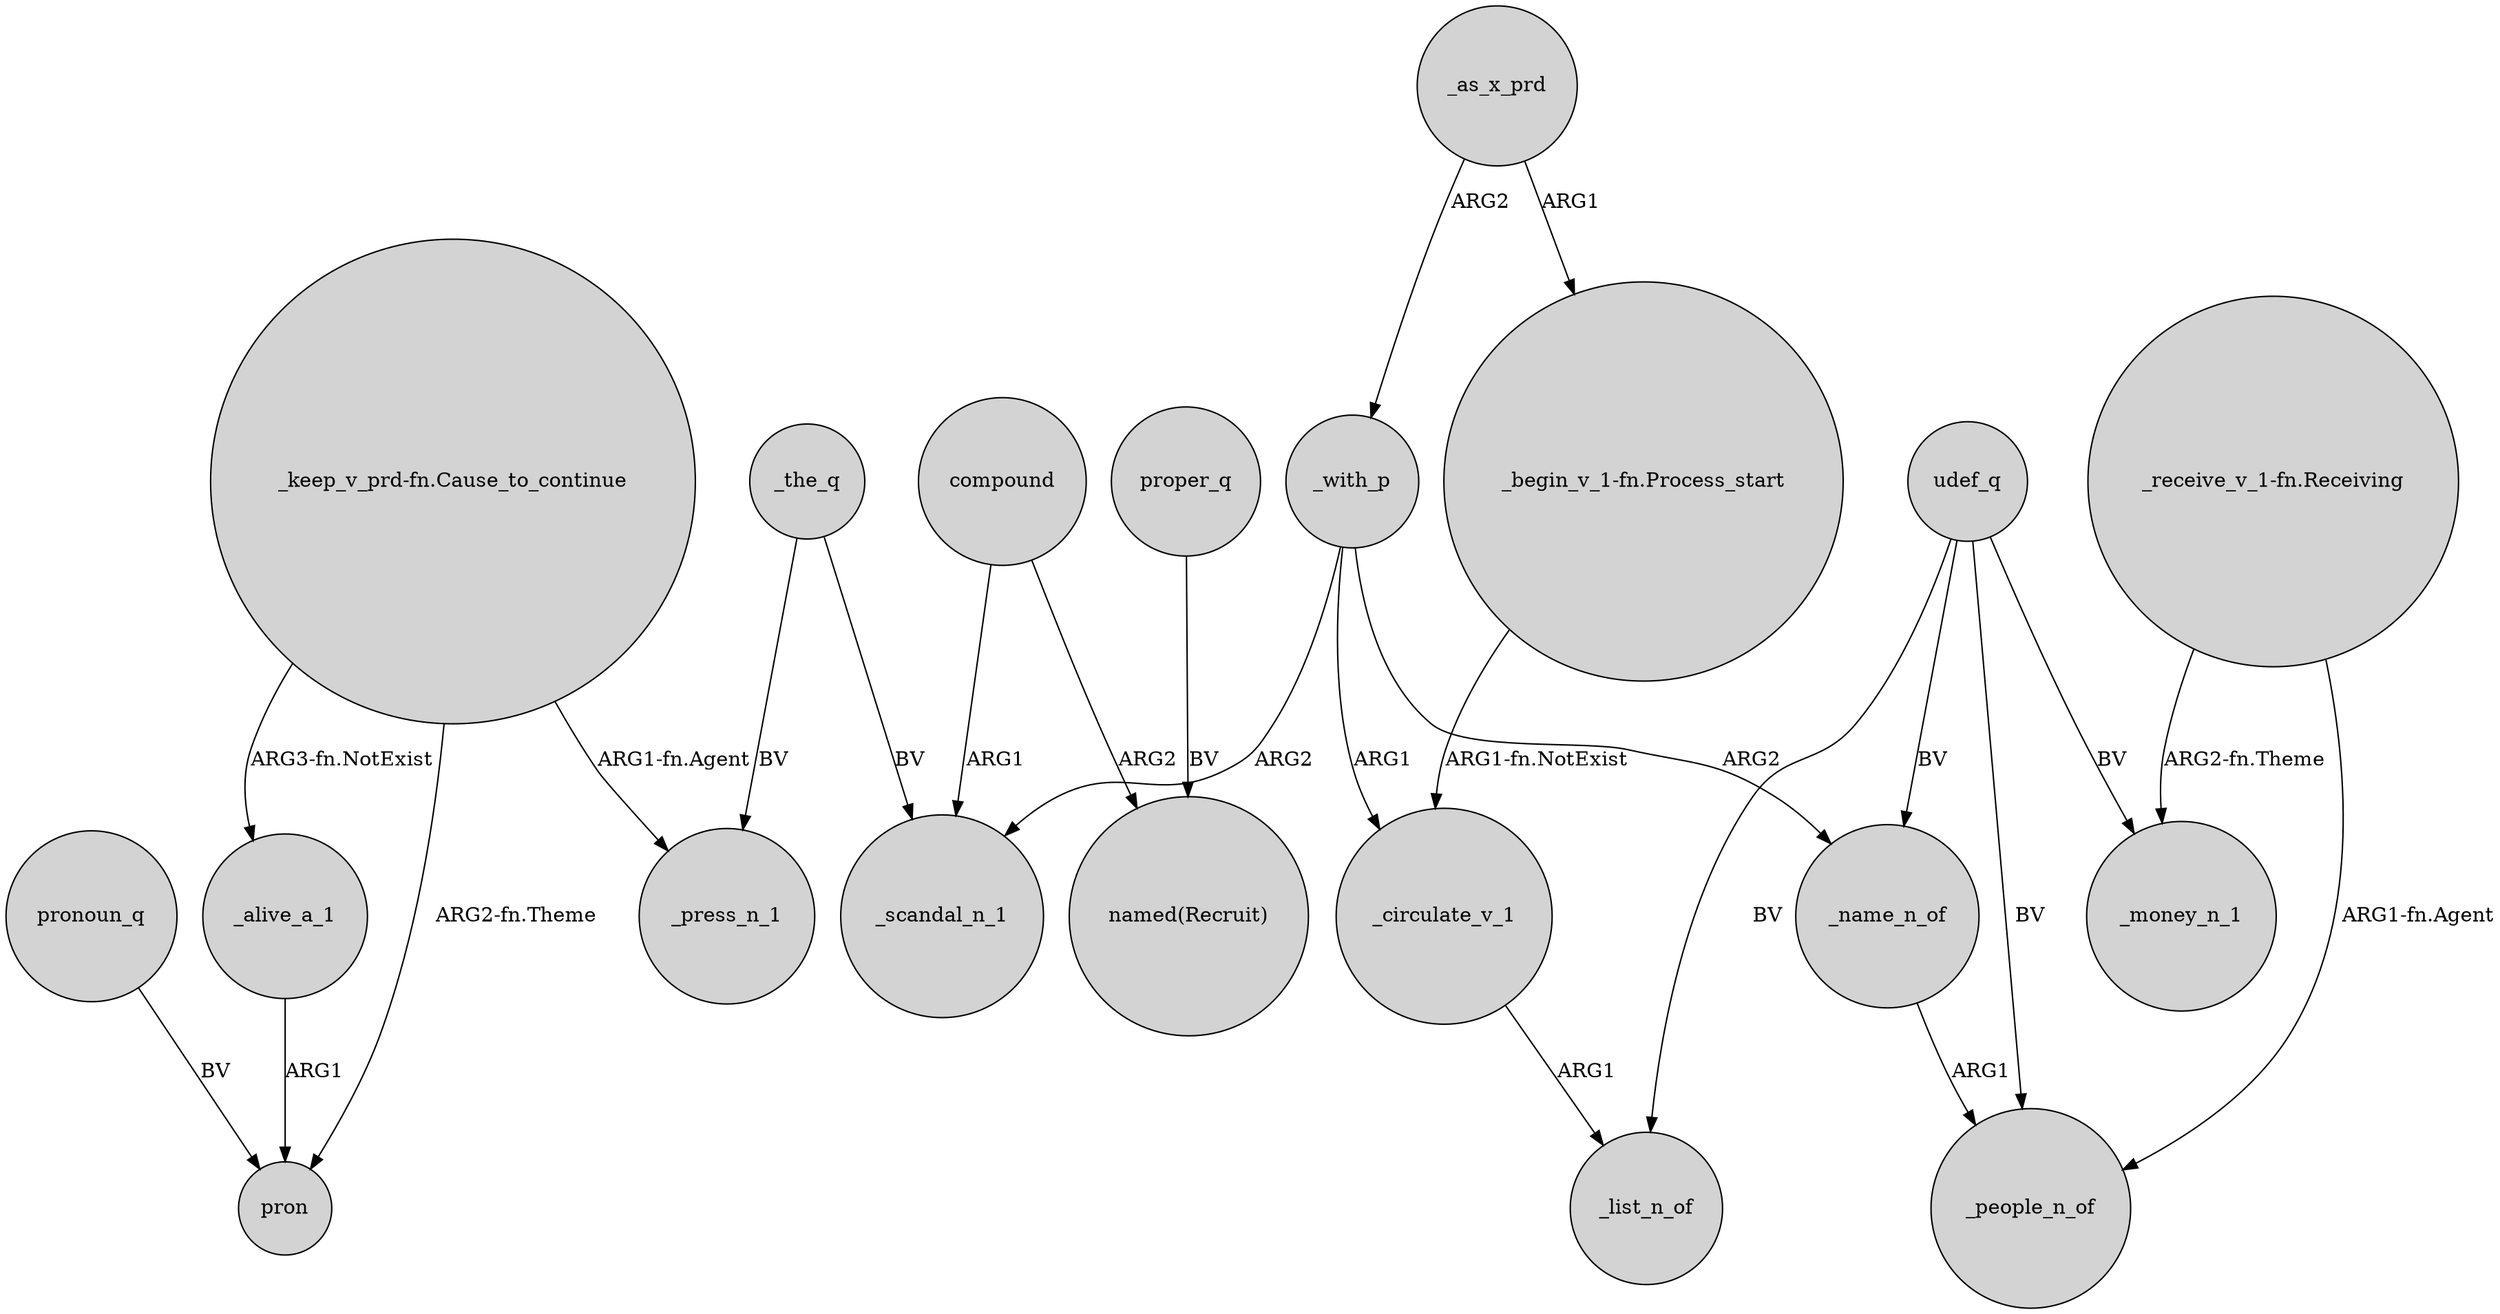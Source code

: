 digraph {
	node [shape=circle style=filled]
	_as_x_prd -> _with_p [label=ARG2]
	_alive_a_1 -> pron [label=ARG1]
	udef_q -> _money_n_1 [label=BV]
	_the_q -> _press_n_1 [label=BV]
	_with_p -> _scandal_n_1 [label=ARG2]
	proper_q -> "named(Recruit)" [label=BV]
	"_keep_v_prd-fn.Cause_to_continue" -> _press_n_1 [label="ARG1-fn.Agent"]
	compound -> "named(Recruit)" [label=ARG2]
	compound -> _scandal_n_1 [label=ARG1]
	_as_x_prd -> "_begin_v_1-fn.Process_start" [label=ARG1]
	_the_q -> _scandal_n_1 [label=BV]
	pronoun_q -> pron [label=BV]
	udef_q -> _people_n_of [label=BV]
	"_keep_v_prd-fn.Cause_to_continue" -> _alive_a_1 [label="ARG3-fn.NotExist"]
	_with_p -> _circulate_v_1 [label=ARG1]
	udef_q -> _list_n_of [label=BV]
	_circulate_v_1 -> _list_n_of [label=ARG1]
	_name_n_of -> _people_n_of [label=ARG1]
	"_begin_v_1-fn.Process_start" -> _circulate_v_1 [label="ARG1-fn.NotExist"]
	_with_p -> _name_n_of [label=ARG2]
	"_keep_v_prd-fn.Cause_to_continue" -> pron [label="ARG2-fn.Theme"]
	udef_q -> _name_n_of [label=BV]
	"_receive_v_1-fn.Receiving" -> _people_n_of [label="ARG1-fn.Agent"]
	"_receive_v_1-fn.Receiving" -> _money_n_1 [label="ARG2-fn.Theme"]
}
